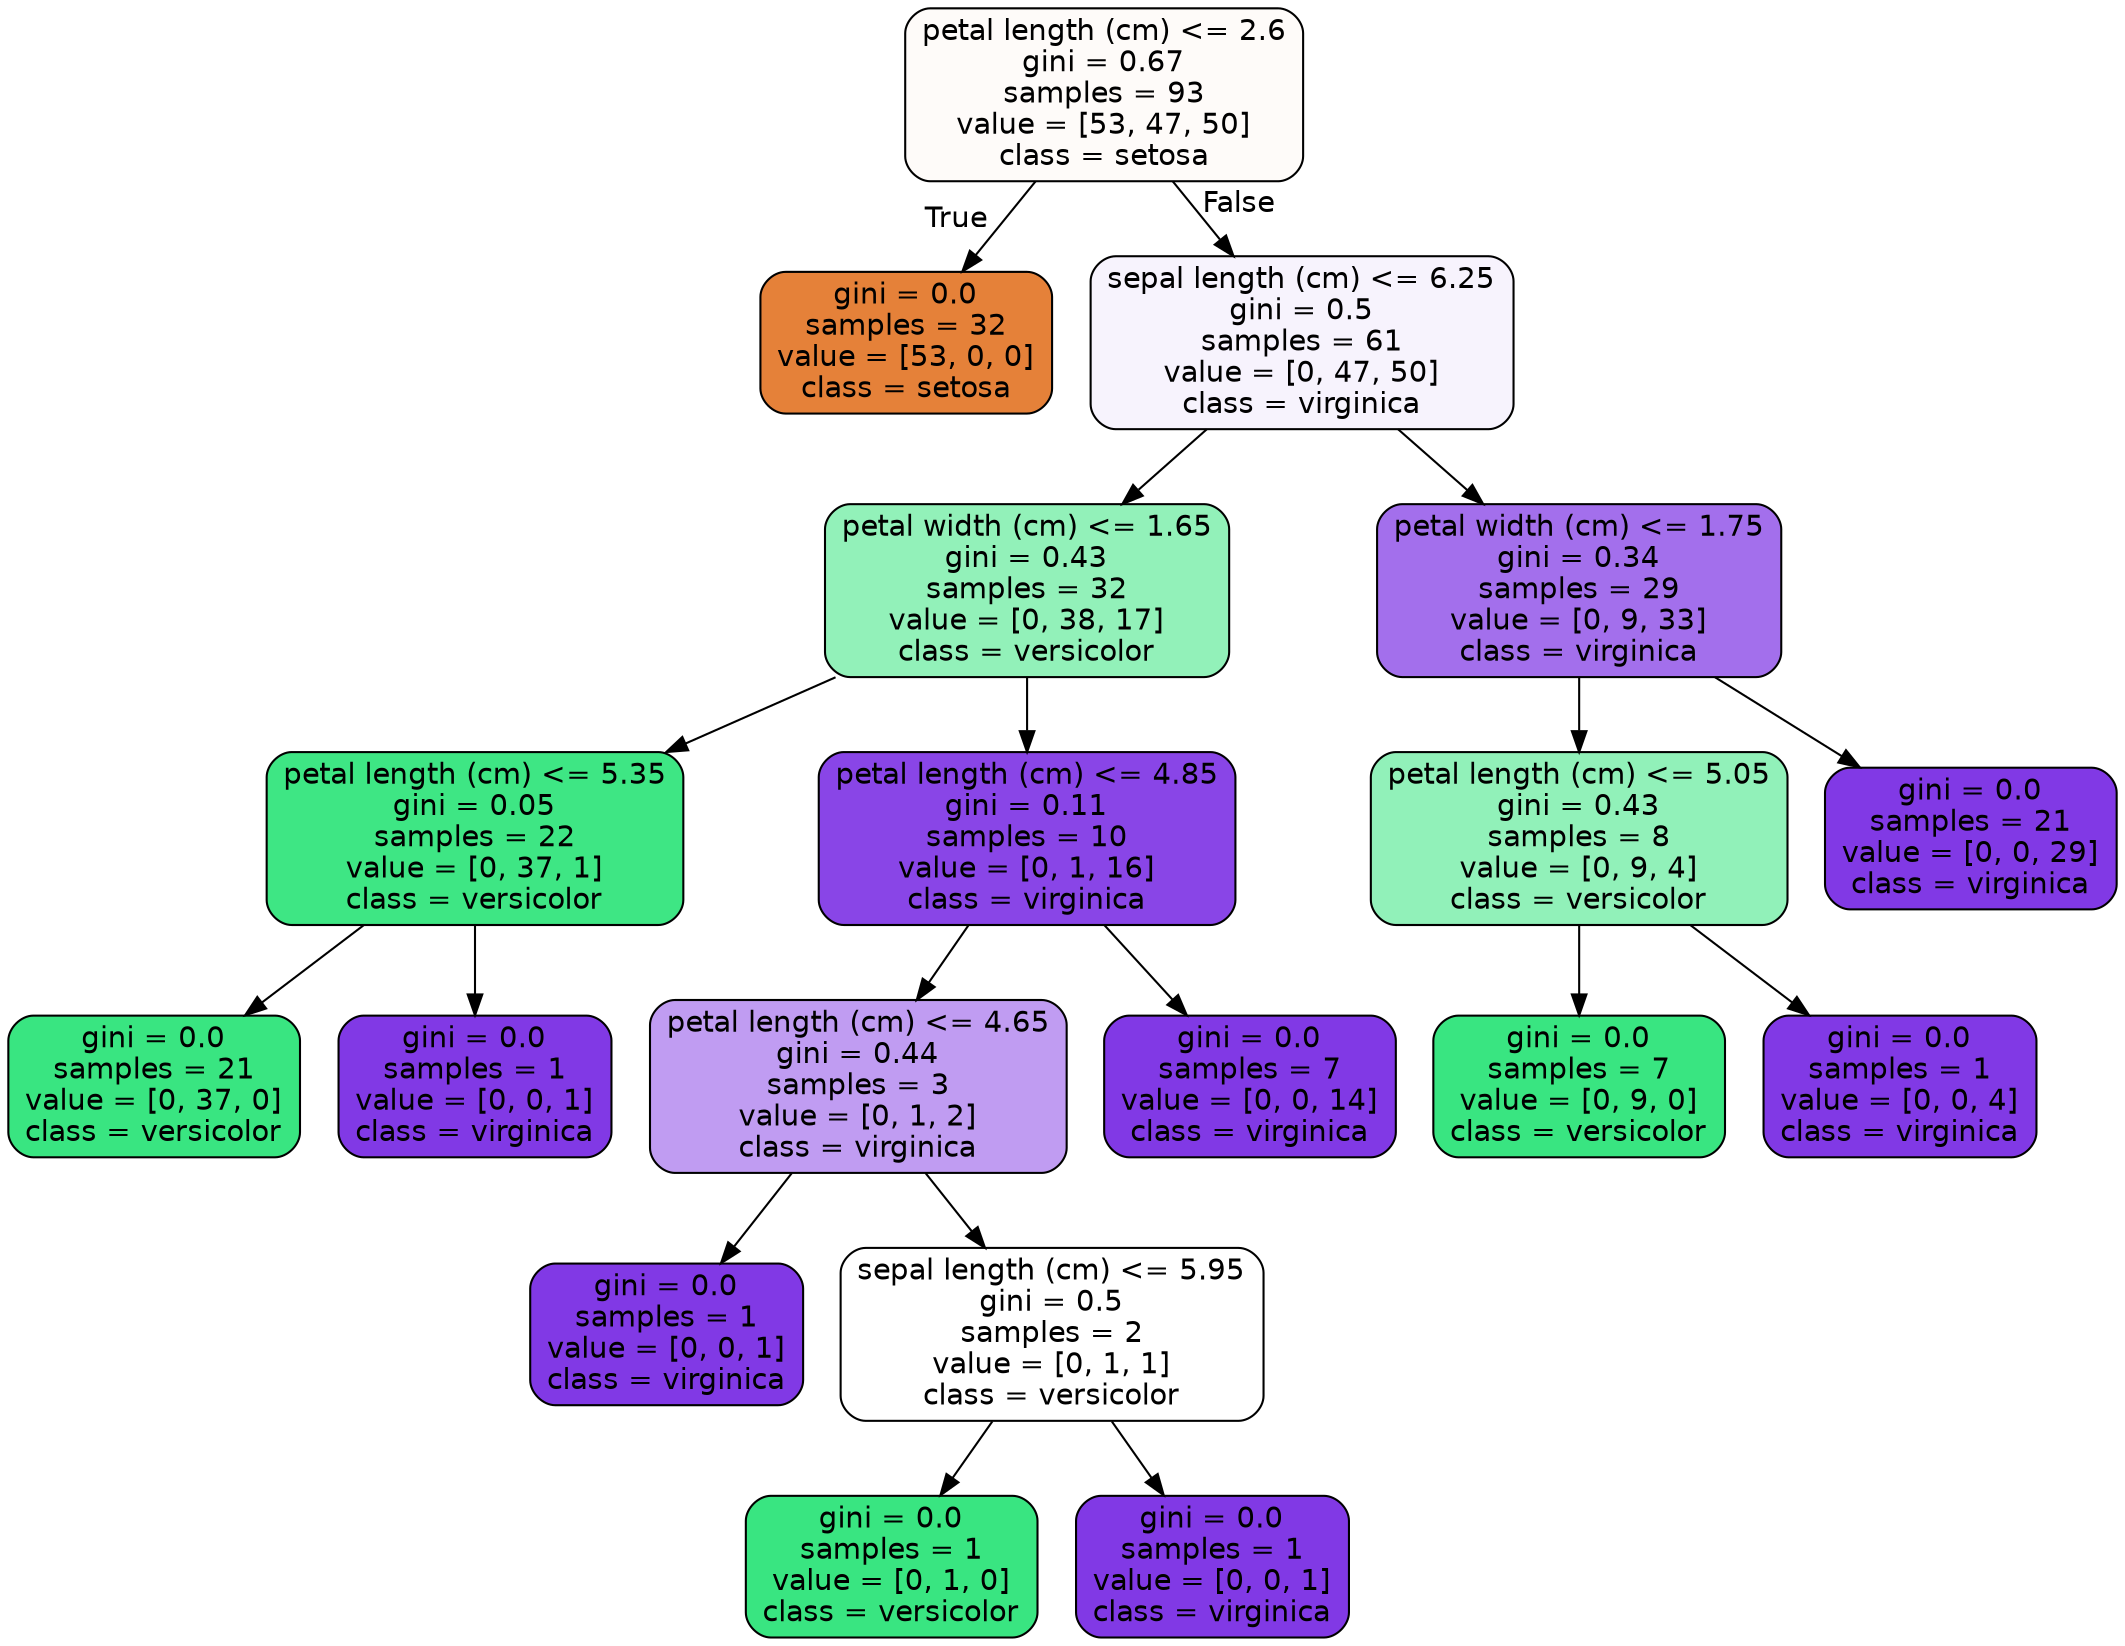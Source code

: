digraph Tree {
node [shape=box, style="filled, rounded", color="black", fontname="helvetica"] ;
edge [fontname="helvetica"] ;
0 [label="petal length (cm) <= 2.6\ngini = 0.67\nsamples = 93\nvalue = [53, 47, 50]\nclass = setosa", fillcolor="#fefbf9"] ;
1 [label="gini = 0.0\nsamples = 32\nvalue = [53, 0, 0]\nclass = setosa", fillcolor="#e58139"] ;
0 -> 1 [labeldistance=2.5, labelangle=45, headlabel="True"] ;
2 [label="sepal length (cm) <= 6.25\ngini = 0.5\nsamples = 61\nvalue = [0, 47, 50]\nclass = virginica", fillcolor="#f7f3fd"] ;
0 -> 2 [labeldistance=2.5, labelangle=-45, headlabel="False"] ;
3 [label="petal width (cm) <= 1.65\ngini = 0.43\nsamples = 32\nvalue = [0, 38, 17]\nclass = versicolor", fillcolor="#92f1b9"] ;
2 -> 3 ;
4 [label="petal length (cm) <= 5.35\ngini = 0.05\nsamples = 22\nvalue = [0, 37, 1]\nclass = versicolor", fillcolor="#3ee684"] ;
3 -> 4 ;
5 [label="gini = 0.0\nsamples = 21\nvalue = [0, 37, 0]\nclass = versicolor", fillcolor="#39e581"] ;
4 -> 5 ;
6 [label="gini = 0.0\nsamples = 1\nvalue = [0, 0, 1]\nclass = virginica", fillcolor="#8139e5"] ;
4 -> 6 ;
7 [label="petal length (cm) <= 4.85\ngini = 0.11\nsamples = 10\nvalue = [0, 1, 16]\nclass = virginica", fillcolor="#8945e7"] ;
3 -> 7 ;
8 [label="petal length (cm) <= 4.65\ngini = 0.44\nsamples = 3\nvalue = [0, 1, 2]\nclass = virginica", fillcolor="#c09cf2"] ;
7 -> 8 ;
9 [label="gini = 0.0\nsamples = 1\nvalue = [0, 0, 1]\nclass = virginica", fillcolor="#8139e5"] ;
8 -> 9 ;
10 [label="sepal length (cm) <= 5.95\ngini = 0.5\nsamples = 2\nvalue = [0, 1, 1]\nclass = versicolor", fillcolor="#ffffff"] ;
8 -> 10 ;
11 [label="gini = 0.0\nsamples = 1\nvalue = [0, 1, 0]\nclass = versicolor", fillcolor="#39e581"] ;
10 -> 11 ;
12 [label="gini = 0.0\nsamples = 1\nvalue = [0, 0, 1]\nclass = virginica", fillcolor="#8139e5"] ;
10 -> 12 ;
13 [label="gini = 0.0\nsamples = 7\nvalue = [0, 0, 14]\nclass = virginica", fillcolor="#8139e5"] ;
7 -> 13 ;
14 [label="petal width (cm) <= 1.75\ngini = 0.34\nsamples = 29\nvalue = [0, 9, 33]\nclass = virginica", fillcolor="#a36fec"] ;
2 -> 14 ;
15 [label="petal length (cm) <= 5.05\ngini = 0.43\nsamples = 8\nvalue = [0, 9, 4]\nclass = versicolor", fillcolor="#91f1b9"] ;
14 -> 15 ;
16 [label="gini = 0.0\nsamples = 7\nvalue = [0, 9, 0]\nclass = versicolor", fillcolor="#39e581"] ;
15 -> 16 ;
17 [label="gini = 0.0\nsamples = 1\nvalue = [0, 0, 4]\nclass = virginica", fillcolor="#8139e5"] ;
15 -> 17 ;
18 [label="gini = 0.0\nsamples = 21\nvalue = [0, 0, 29]\nclass = virginica", fillcolor="#8139e5"] ;
14 -> 18 ;
}